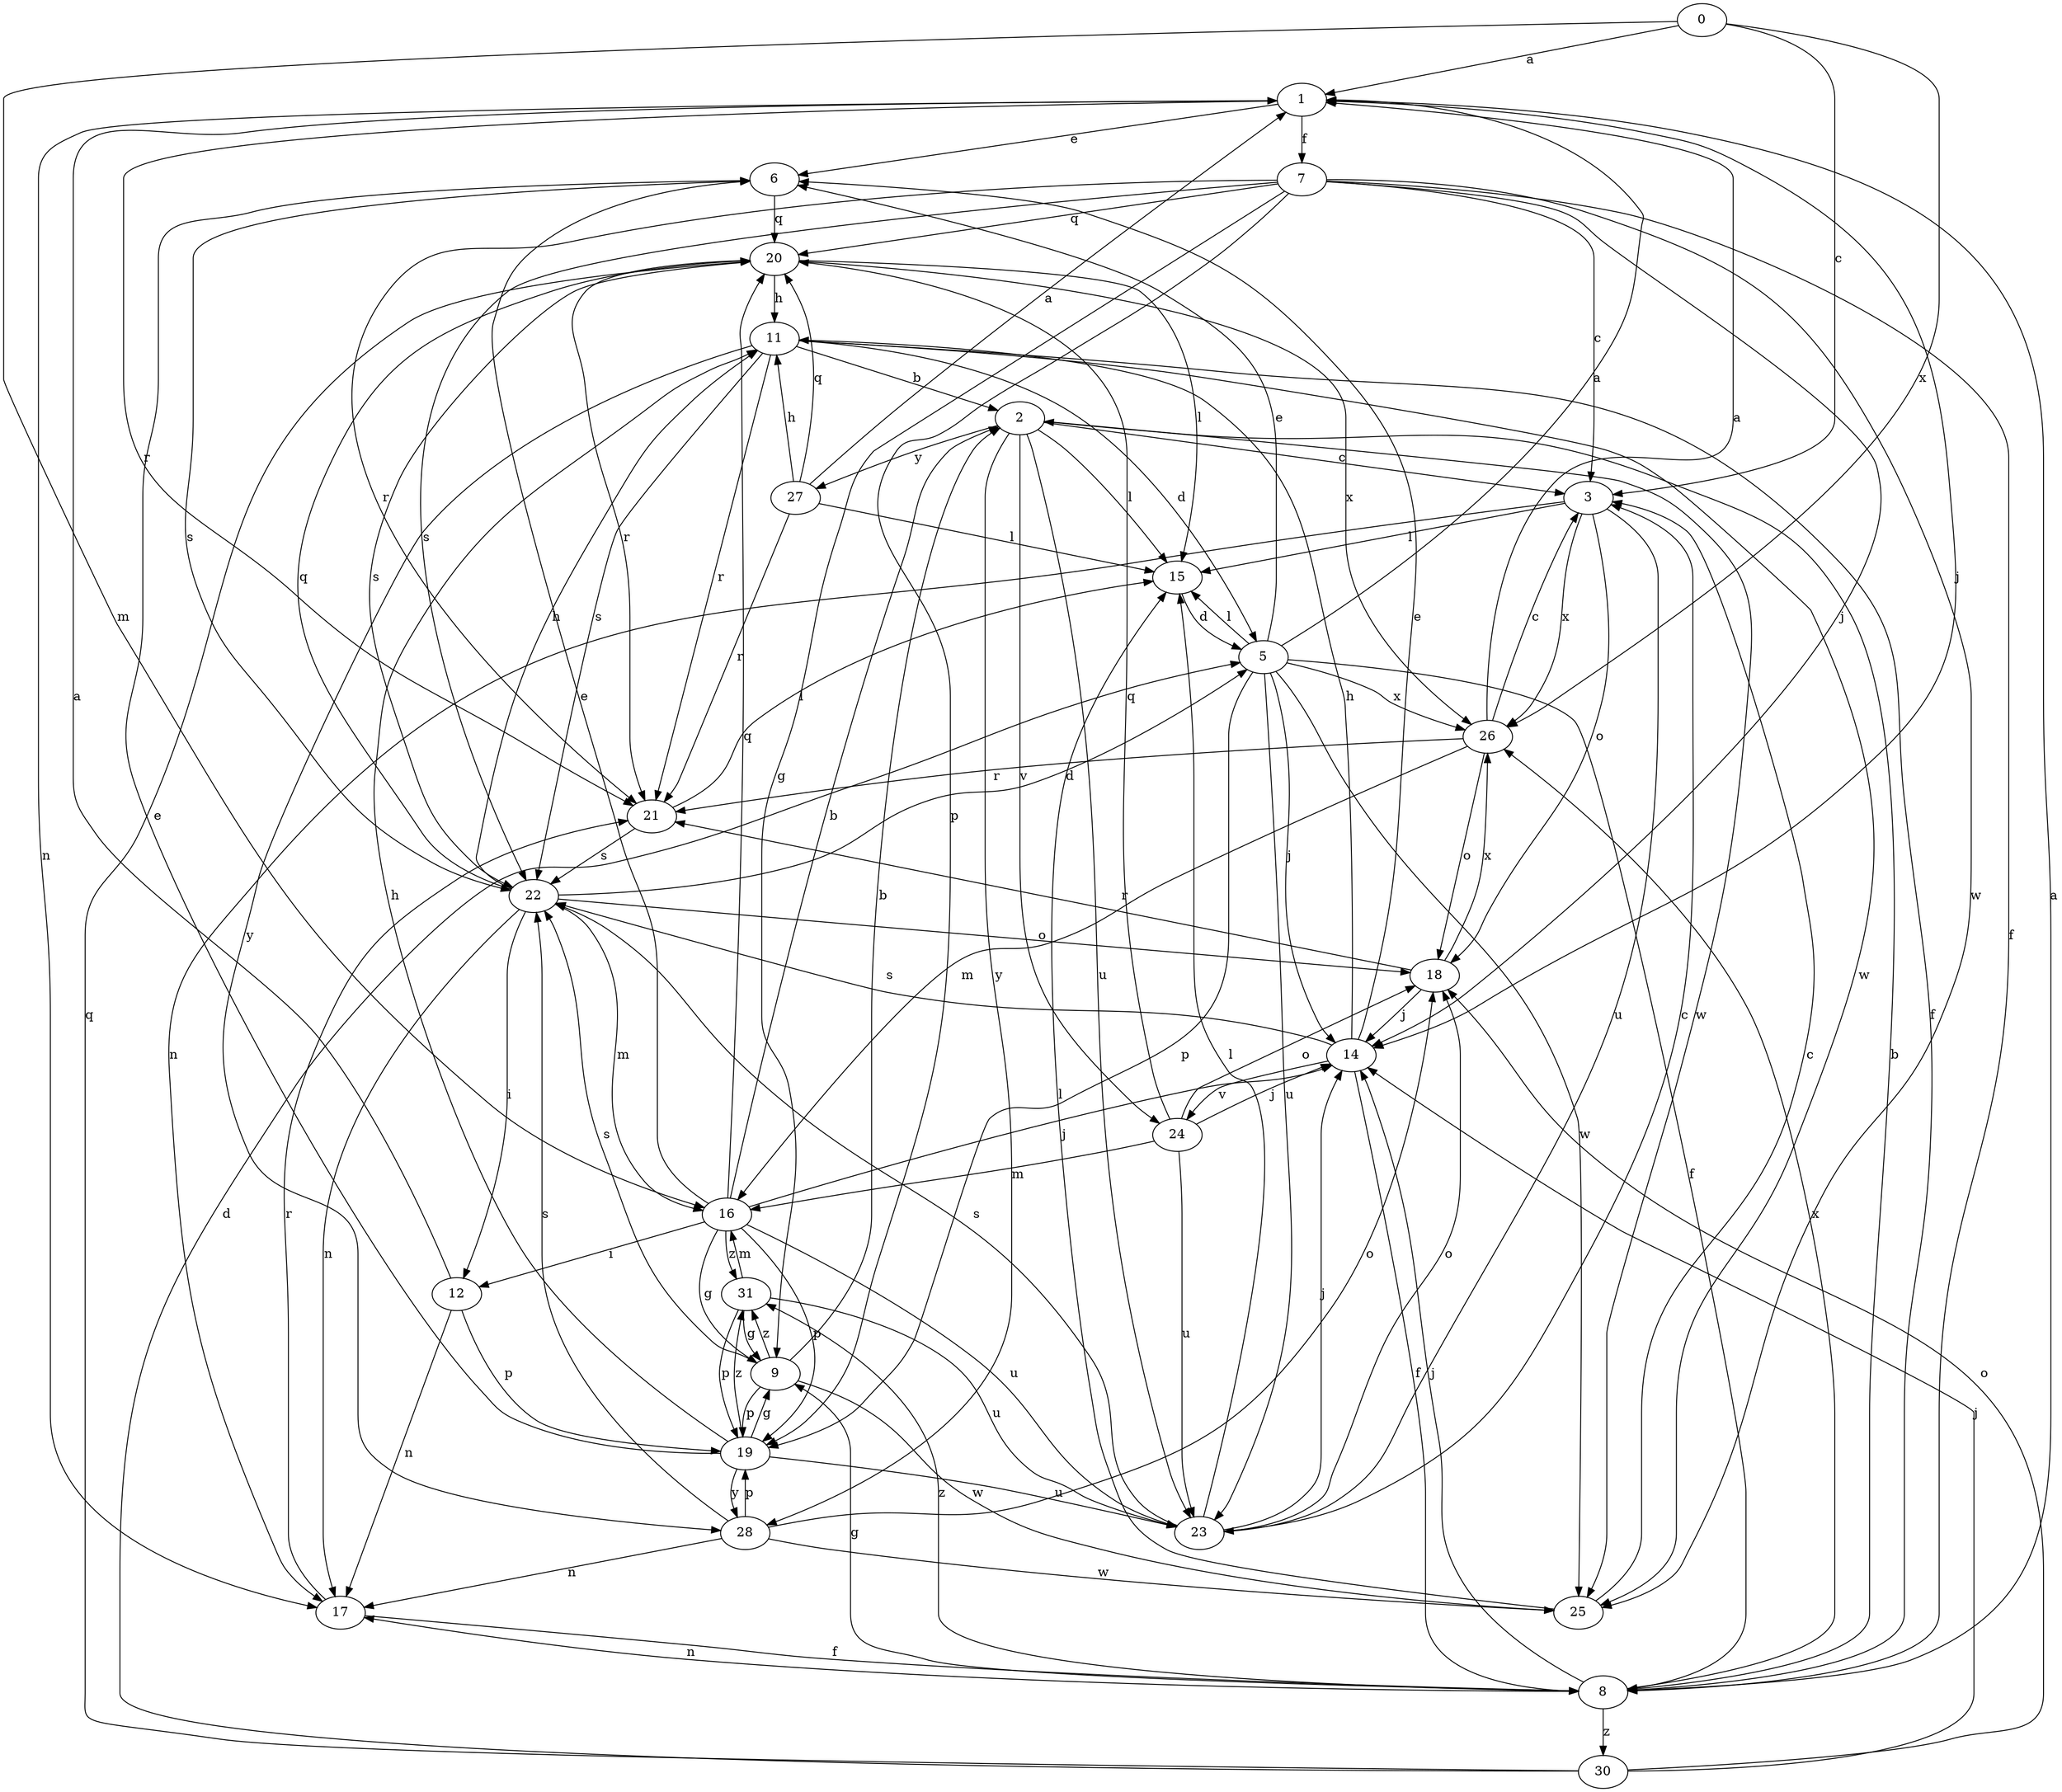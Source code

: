 strict digraph  {
0;
1;
2;
3;
5;
6;
7;
8;
9;
11;
12;
14;
15;
16;
17;
18;
19;
20;
21;
22;
23;
24;
25;
26;
27;
28;
30;
31;
0 -> 1  [label=a];
0 -> 3  [label=c];
0 -> 16  [label=m];
0 -> 26  [label=x];
1 -> 6  [label=e];
1 -> 7  [label=f];
1 -> 14  [label=j];
1 -> 17  [label=n];
1 -> 21  [label=r];
2 -> 3  [label=c];
2 -> 15  [label=l];
2 -> 23  [label=u];
2 -> 24  [label=v];
2 -> 25  [label=w];
2 -> 27  [label=y];
2 -> 28  [label=y];
3 -> 15  [label=l];
3 -> 17  [label=n];
3 -> 18  [label=o];
3 -> 23  [label=u];
3 -> 26  [label=x];
5 -> 1  [label=a];
5 -> 6  [label=e];
5 -> 8  [label=f];
5 -> 14  [label=j];
5 -> 15  [label=l];
5 -> 19  [label=p];
5 -> 23  [label=u];
5 -> 25  [label=w];
5 -> 26  [label=x];
6 -> 20  [label=q];
6 -> 22  [label=s];
7 -> 3  [label=c];
7 -> 8  [label=f];
7 -> 9  [label=g];
7 -> 14  [label=j];
7 -> 19  [label=p];
7 -> 20  [label=q];
7 -> 21  [label=r];
7 -> 22  [label=s];
7 -> 25  [label=w];
8 -> 1  [label=a];
8 -> 2  [label=b];
8 -> 9  [label=g];
8 -> 14  [label=j];
8 -> 17  [label=n];
8 -> 26  [label=x];
8 -> 30  [label=z];
8 -> 31  [label=z];
9 -> 2  [label=b];
9 -> 19  [label=p];
9 -> 22  [label=s];
9 -> 25  [label=w];
9 -> 31  [label=z];
11 -> 2  [label=b];
11 -> 5  [label=d];
11 -> 8  [label=f];
11 -> 21  [label=r];
11 -> 22  [label=s];
11 -> 25  [label=w];
11 -> 28  [label=y];
12 -> 1  [label=a];
12 -> 17  [label=n];
12 -> 19  [label=p];
14 -> 6  [label=e];
14 -> 8  [label=f];
14 -> 11  [label=h];
14 -> 22  [label=s];
14 -> 24  [label=v];
15 -> 5  [label=d];
16 -> 2  [label=b];
16 -> 6  [label=e];
16 -> 9  [label=g];
16 -> 12  [label=i];
16 -> 14  [label=j];
16 -> 19  [label=p];
16 -> 20  [label=q];
16 -> 23  [label=u];
16 -> 31  [label=z];
17 -> 8  [label=f];
17 -> 21  [label=r];
18 -> 14  [label=j];
18 -> 21  [label=r];
18 -> 26  [label=x];
19 -> 6  [label=e];
19 -> 9  [label=g];
19 -> 11  [label=h];
19 -> 23  [label=u];
19 -> 28  [label=y];
19 -> 31  [label=z];
20 -> 11  [label=h];
20 -> 15  [label=l];
20 -> 21  [label=r];
20 -> 22  [label=s];
20 -> 26  [label=x];
21 -> 15  [label=l];
21 -> 22  [label=s];
22 -> 5  [label=d];
22 -> 11  [label=h];
22 -> 12  [label=i];
22 -> 16  [label=m];
22 -> 17  [label=n];
22 -> 18  [label=o];
22 -> 20  [label=q];
23 -> 3  [label=c];
23 -> 14  [label=j];
23 -> 15  [label=l];
23 -> 18  [label=o];
23 -> 22  [label=s];
24 -> 14  [label=j];
24 -> 16  [label=m];
24 -> 18  [label=o];
24 -> 20  [label=q];
24 -> 23  [label=u];
25 -> 3  [label=c];
25 -> 15  [label=l];
26 -> 1  [label=a];
26 -> 3  [label=c];
26 -> 16  [label=m];
26 -> 18  [label=o];
26 -> 21  [label=r];
27 -> 1  [label=a];
27 -> 11  [label=h];
27 -> 15  [label=l];
27 -> 20  [label=q];
27 -> 21  [label=r];
28 -> 17  [label=n];
28 -> 18  [label=o];
28 -> 19  [label=p];
28 -> 22  [label=s];
28 -> 25  [label=w];
30 -> 5  [label=d];
30 -> 14  [label=j];
30 -> 18  [label=o];
30 -> 20  [label=q];
31 -> 9  [label=g];
31 -> 16  [label=m];
31 -> 19  [label=p];
31 -> 23  [label=u];
}
